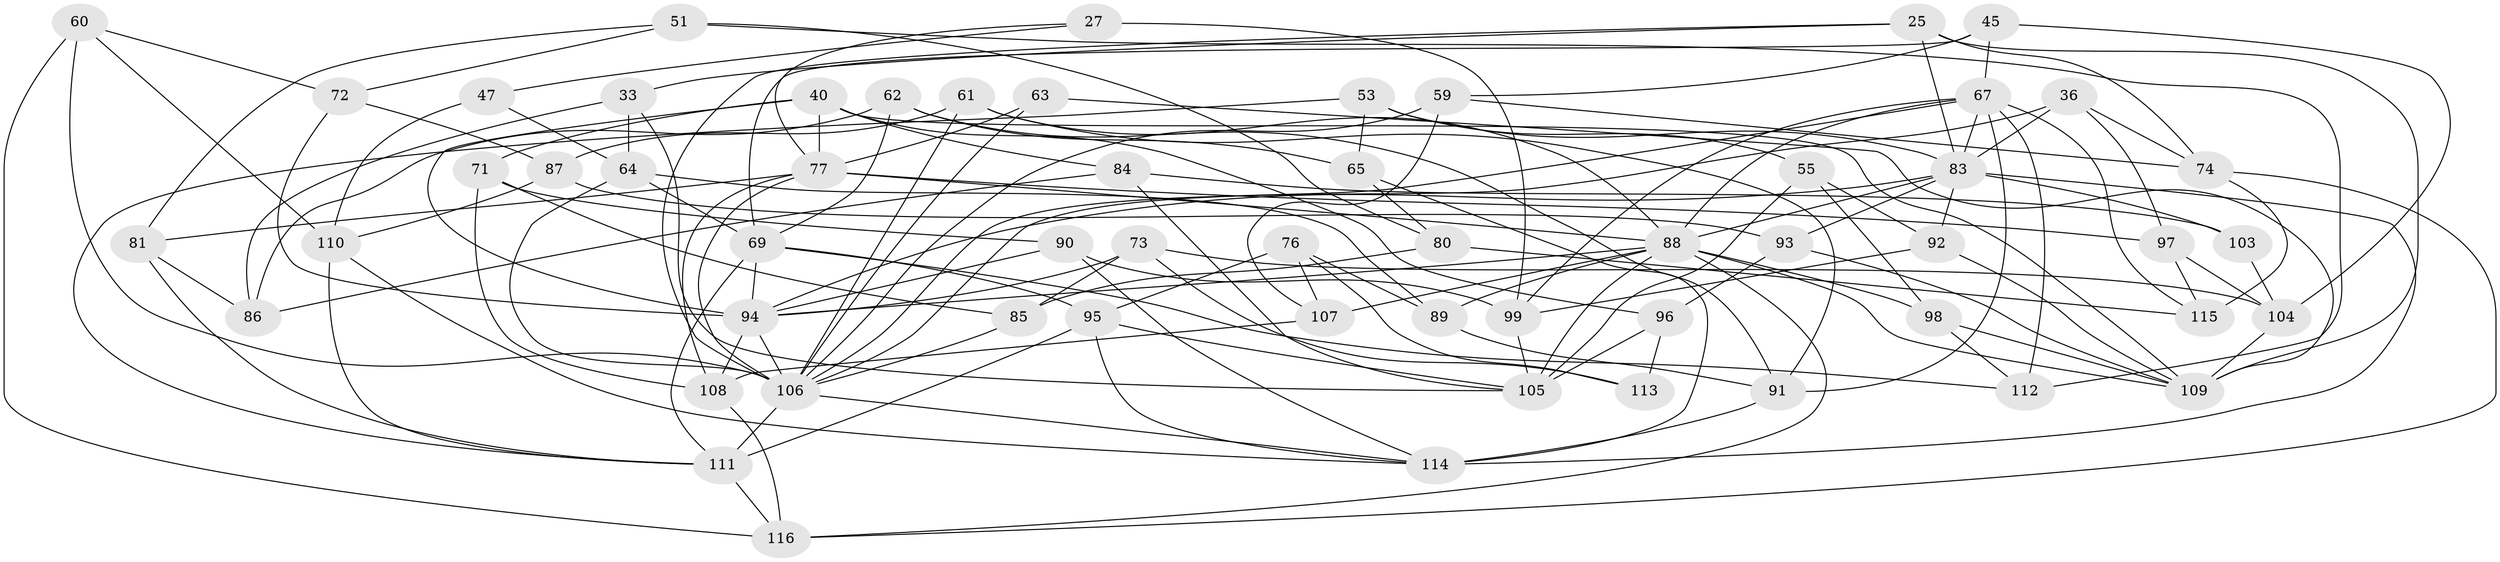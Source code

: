// original degree distribution, {4: 1.0}
// Generated by graph-tools (version 1.1) at 2025/59/03/09/25 04:59:32]
// undirected, 58 vertices, 145 edges
graph export_dot {
graph [start="1"]
  node [color=gray90,style=filled];
  25 [super="+2+9+7"];
  27;
  33;
  36;
  40 [super="+39"];
  45;
  47;
  51;
  53;
  55;
  59;
  60;
  61;
  62;
  63;
  64 [super="+19"];
  65;
  67 [super="+30+44"];
  69 [super="+10+52"];
  71;
  72;
  73;
  74 [super="+29"];
  76;
  77 [super="+5+70"];
  80;
  81;
  83 [super="+38+56"];
  84;
  85;
  86;
  87;
  88 [super="+14+58+24"];
  89 [super="+78"];
  90;
  91 [super="+48"];
  92;
  93;
  94 [super="+68+79"];
  95 [super="+50"];
  96 [super="+46"];
  97;
  98;
  99 [super="+11"];
  103;
  104 [super="+54"];
  105 [super="+3+28"];
  106 [super="+12+15+18+43+100+66"];
  107;
  108 [super="+102"];
  109 [super="+37+57"];
  110 [super="+31"];
  111 [super="+49+101"];
  112;
  113;
  114 [super="+32+82"];
  115;
  116 [super="+75"];
  25 -- 33;
  25 -- 74 [weight=2];
  25 -- 109 [weight=3];
  25 -- 106 [weight=3];
  25 -- 83;
  27 -- 99 [weight=2];
  27 -- 47;
  27 -- 77;
  33 -- 86;
  33 -- 105;
  33 -- 64;
  36 -- 74;
  36 -- 97;
  36 -- 83;
  36 -- 106;
  40 -- 96 [weight=2];
  40 -- 71;
  40 -- 109;
  40 -- 77 [weight=2];
  40 -- 84;
  40 -- 94 [weight=3];
  45 -- 59;
  45 -- 67;
  45 -- 104;
  45 -- 69;
  47 -- 64;
  47 -- 110 [weight=2];
  51 -- 80;
  51 -- 81;
  51 -- 112;
  51 -- 72;
  53 -- 55;
  53 -- 111;
  53 -- 65;
  53 -- 83;
  55 -- 98;
  55 -- 92;
  55 -- 105;
  59 -- 107;
  59 -- 106;
  59 -- 74;
  60 -- 72;
  60 -- 110;
  60 -- 106;
  60 -- 116;
  61 -- 106;
  61 -- 87;
  61 -- 88;
  61 -- 91;
  62 -- 65;
  62 -- 86;
  62 -- 91;
  62 -- 69;
  63 -- 77 [weight=2];
  63 -- 106;
  63 -- 109;
  64 -- 69;
  64 -- 89 [weight=2];
  64 -- 106;
  65 -- 80;
  65 -- 114;
  67 -- 83;
  67 -- 99;
  67 -- 115;
  67 -- 112;
  67 -- 106;
  67 -- 88;
  67 -- 91;
  69 -- 95 [weight=2];
  69 -- 112;
  69 -- 111;
  69 -- 94;
  71 -- 108;
  71 -- 85;
  71 -- 90;
  72 -- 87;
  72 -- 94;
  73 -- 113;
  73 -- 94;
  73 -- 104;
  73 -- 85;
  74 -- 115;
  74 -- 116;
  76 -- 107;
  76 -- 113;
  76 -- 95;
  76 -- 89;
  77 -- 97;
  77 -- 81;
  77 -- 88;
  77 -- 106 [weight=3];
  77 -- 108;
  80 -- 115;
  80 -- 85;
  81 -- 86;
  81 -- 111;
  83 -- 94 [weight=3];
  83 -- 114;
  83 -- 103;
  83 -- 88;
  83 -- 92;
  83 -- 93;
  84 -- 86;
  84 -- 103;
  84 -- 105;
  85 -- 106;
  87 -- 93;
  87 -- 110;
  88 -- 105 [weight=2];
  88 -- 107;
  88 -- 89 [weight=2];
  88 -- 98;
  88 -- 116 [weight=2];
  88 -- 109;
  88 -- 94;
  89 -- 91;
  90 -- 99;
  90 -- 94;
  90 -- 114;
  91 -- 114 [weight=2];
  92 -- 99;
  92 -- 109;
  93 -- 96;
  93 -- 109;
  94 -- 106 [weight=2];
  94 -- 108;
  95 -- 105;
  95 -- 111;
  95 -- 114;
  96 -- 113 [weight=2];
  96 -- 105;
  97 -- 115;
  97 -- 104;
  98 -- 112;
  98 -- 109;
  99 -- 105;
  103 -- 104 [weight=2];
  104 -- 109;
  106 -- 111 [weight=3];
  106 -- 114;
  107 -- 108;
  108 -- 116 [weight=2];
  110 -- 111;
  110 -- 114;
  111 -- 116 [weight=2];
}
